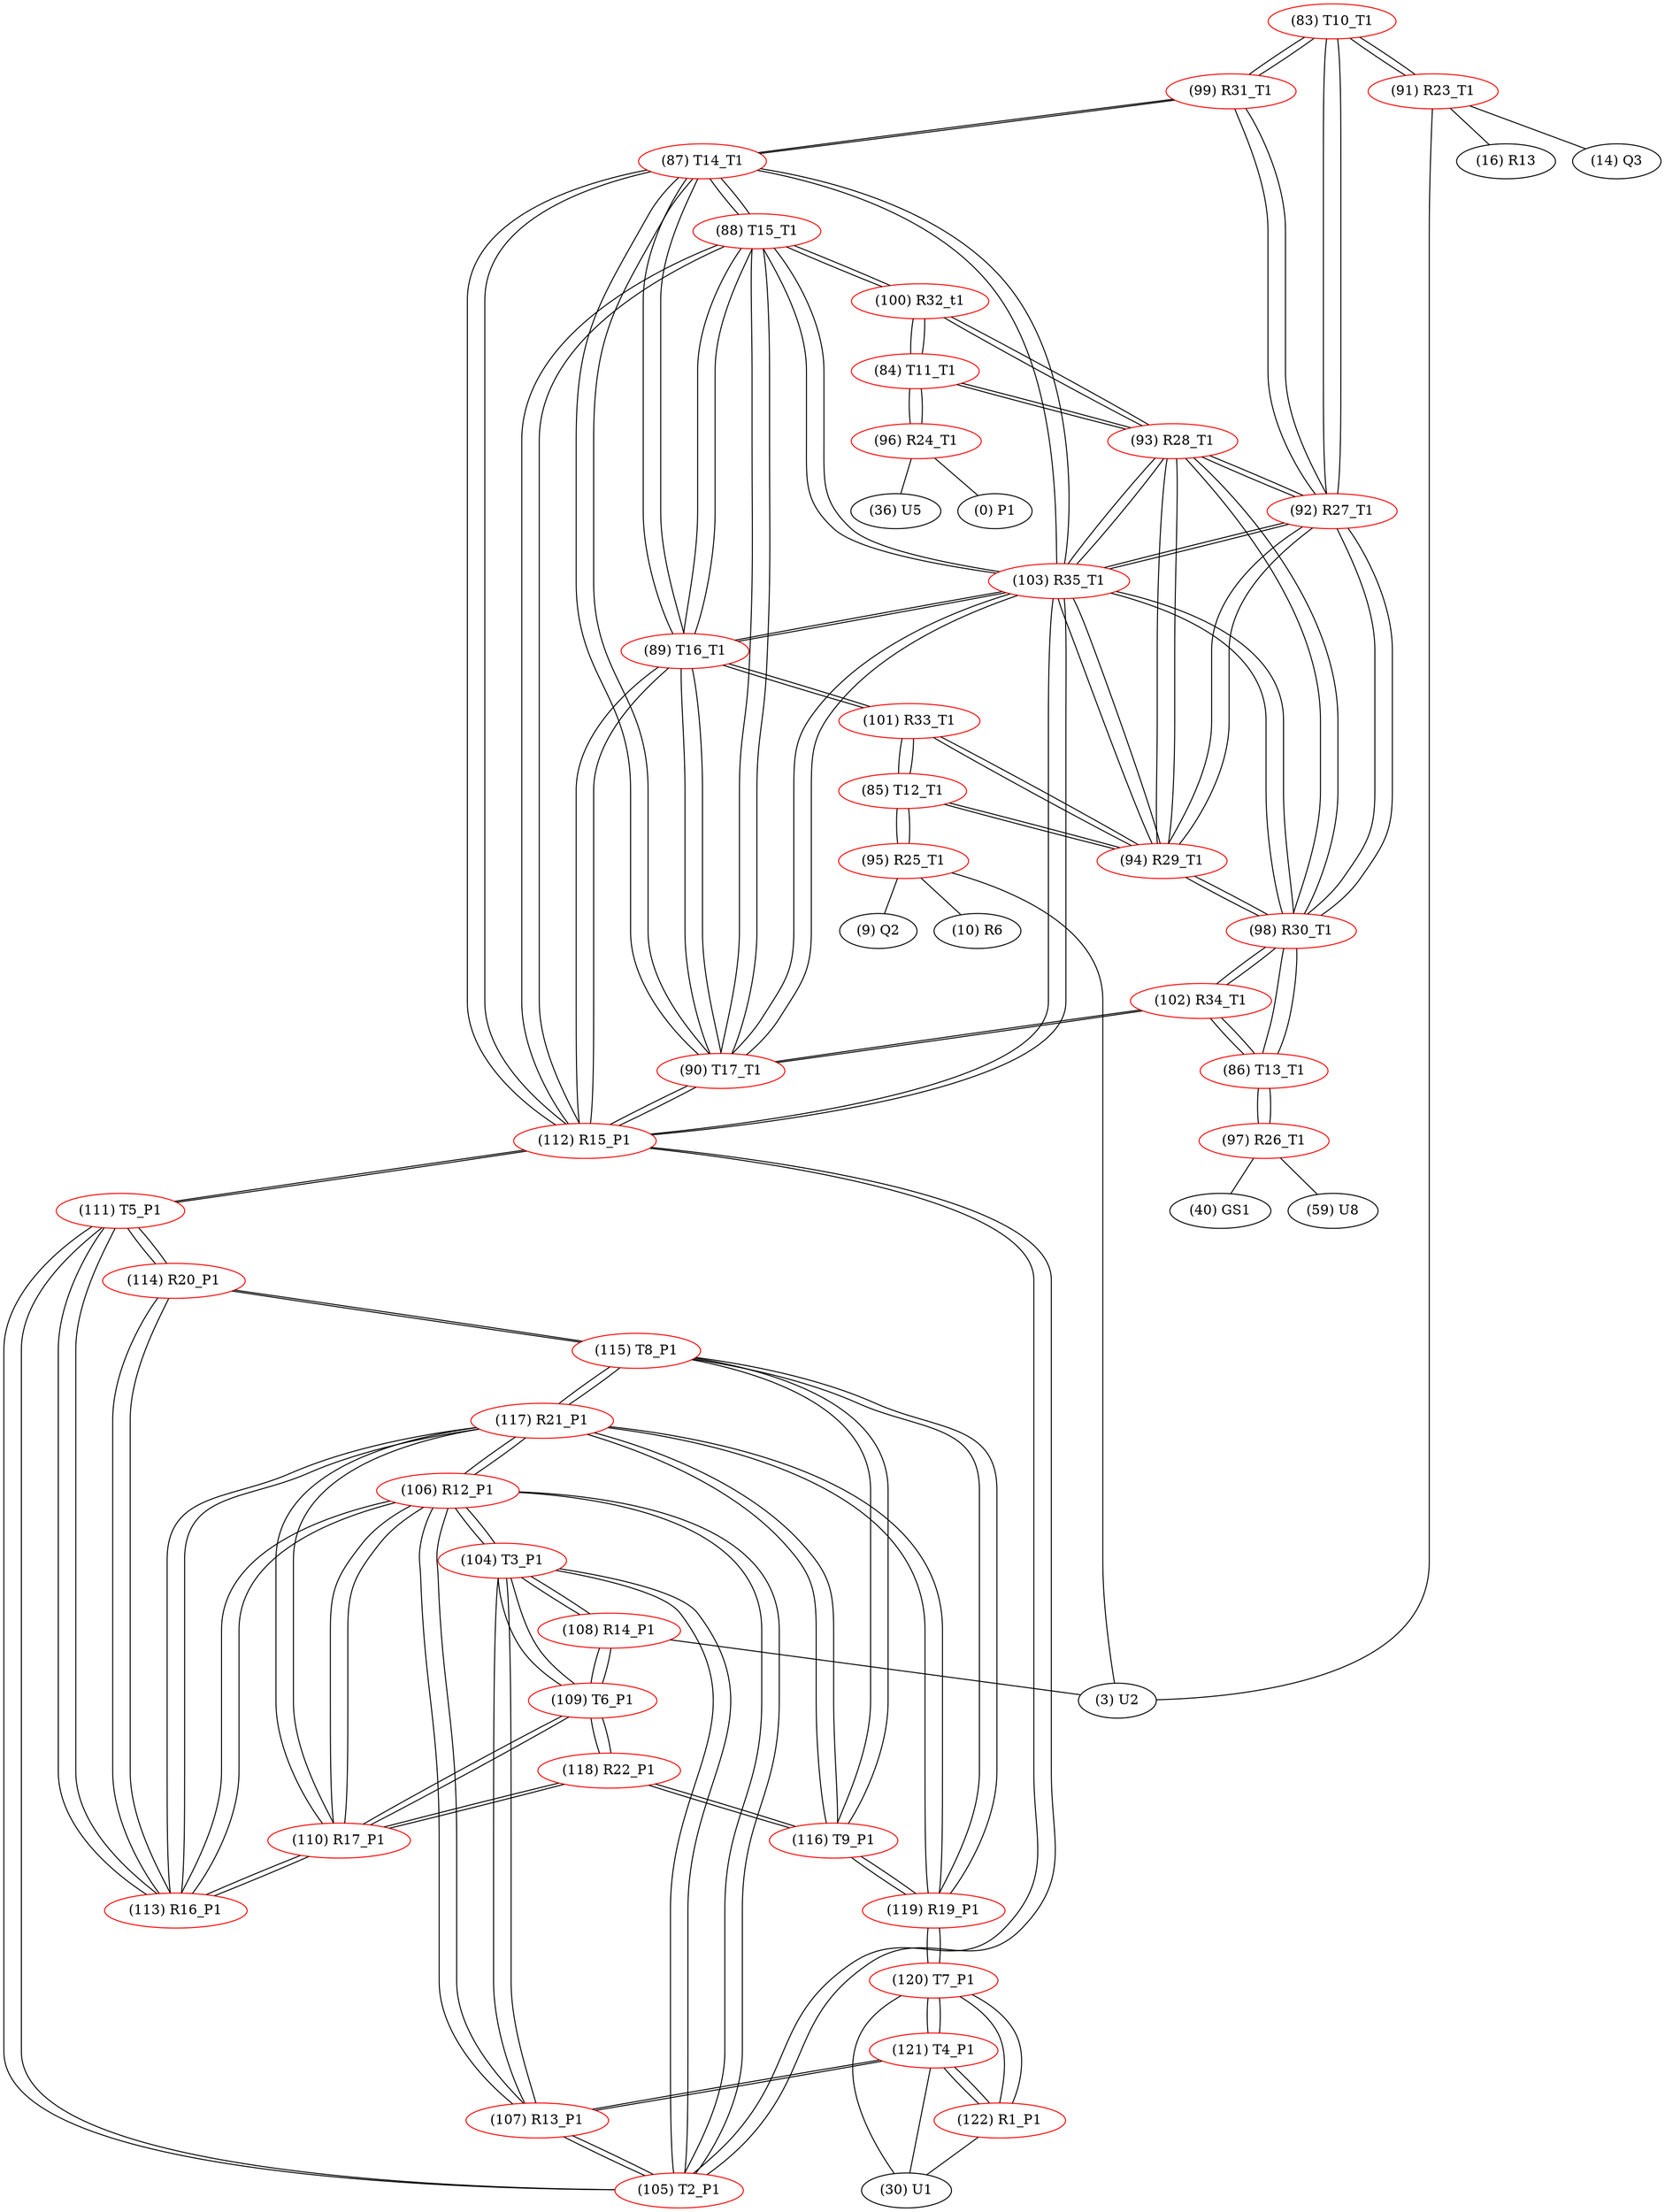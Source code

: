 graph {
	83 [label="(83) T10_T1" color=red]
	91 [label="(91) R23_T1"]
	99 [label="(99) R31_T1"]
	92 [label="(92) R27_T1"]
	84 [label="(84) T11_T1" color=red]
	96 [label="(96) R24_T1"]
	93 [label="(93) R28_T1"]
	100 [label="(100) R32_t1"]
	85 [label="(85) T12_T1" color=red]
	101 [label="(101) R33_T1"]
	94 [label="(94) R29_T1"]
	95 [label="(95) R25_T1"]
	86 [label="(86) T13_T1" color=red]
	98 [label="(98) R30_T1"]
	102 [label="(102) R34_T1"]
	97 [label="(97) R26_T1"]
	87 [label="(87) T14_T1" color=red]
	99 [label="(99) R31_T1"]
	112 [label="(112) R15_P1"]
	90 [label="(90) T17_T1"]
	103 [label="(103) R35_T1"]
	89 [label="(89) T16_T1"]
	88 [label="(88) T15_T1"]
	88 [label="(88) T15_T1" color=red]
	100 [label="(100) R32_t1"]
	112 [label="(112) R15_P1"]
	90 [label="(90) T17_T1"]
	103 [label="(103) R35_T1"]
	89 [label="(89) T16_T1"]
	87 [label="(87) T14_T1"]
	89 [label="(89) T16_T1" color=red]
	101 [label="(101) R33_T1"]
	112 [label="(112) R15_P1"]
	90 [label="(90) T17_T1"]
	103 [label="(103) R35_T1"]
	88 [label="(88) T15_T1"]
	87 [label="(87) T14_T1"]
	90 [label="(90) T17_T1" color=red]
	102 [label="(102) R34_T1"]
	112 [label="(112) R15_P1"]
	103 [label="(103) R35_T1"]
	89 [label="(89) T16_T1"]
	88 [label="(88) T15_T1"]
	87 [label="(87) T14_T1"]
	91 [label="(91) R23_T1" color=red]
	3 [label="(3) U2"]
	16 [label="(16) R13"]
	14 [label="(14) Q3"]
	83 [label="(83) T10_T1"]
	92 [label="(92) R27_T1" color=red]
	98 [label="(98) R30_T1"]
	103 [label="(103) R35_T1"]
	94 [label="(94) R29_T1"]
	93 [label="(93) R28_T1"]
	83 [label="(83) T10_T1"]
	99 [label="(99) R31_T1"]
	93 [label="(93) R28_T1" color=red]
	98 [label="(98) R30_T1"]
	103 [label="(103) R35_T1"]
	94 [label="(94) R29_T1"]
	92 [label="(92) R27_T1"]
	84 [label="(84) T11_T1"]
	100 [label="(100) R32_t1"]
	94 [label="(94) R29_T1" color=red]
	98 [label="(98) R30_T1"]
	103 [label="(103) R35_T1"]
	93 [label="(93) R28_T1"]
	92 [label="(92) R27_T1"]
	101 [label="(101) R33_T1"]
	85 [label="(85) T12_T1"]
	95 [label="(95) R25_T1" color=red]
	3 [label="(3) U2"]
	9 [label="(9) Q2"]
	10 [label="(10) R6"]
	85 [label="(85) T12_T1"]
	96 [label="(96) R24_T1" color=red]
	0 [label="(0) P1"]
	36 [label="(36) U5"]
	84 [label="(84) T11_T1"]
	97 [label="(97) R26_T1" color=red]
	59 [label="(59) U8"]
	40 [label="(40) GS1"]
	86 [label="(86) T13_T1"]
	98 [label="(98) R30_T1" color=red]
	103 [label="(103) R35_T1"]
	94 [label="(94) R29_T1"]
	93 [label="(93) R28_T1"]
	92 [label="(92) R27_T1"]
	102 [label="(102) R34_T1"]
	86 [label="(86) T13_T1"]
	99 [label="(99) R31_T1" color=red]
	83 [label="(83) T10_T1"]
	92 [label="(92) R27_T1"]
	87 [label="(87) T14_T1"]
	100 [label="(100) R32_t1" color=red]
	88 [label="(88) T15_T1"]
	84 [label="(84) T11_T1"]
	93 [label="(93) R28_T1"]
	101 [label="(101) R33_T1" color=red]
	89 [label="(89) T16_T1"]
	94 [label="(94) R29_T1"]
	85 [label="(85) T12_T1"]
	102 [label="(102) R34_T1" color=red]
	90 [label="(90) T17_T1"]
	98 [label="(98) R30_T1"]
	86 [label="(86) T13_T1"]
	103 [label="(103) R35_T1" color=red]
	98 [label="(98) R30_T1"]
	94 [label="(94) R29_T1"]
	93 [label="(93) R28_T1"]
	92 [label="(92) R27_T1"]
	112 [label="(112) R15_P1"]
	90 [label="(90) T17_T1"]
	89 [label="(89) T16_T1"]
	88 [label="(88) T15_T1"]
	87 [label="(87) T14_T1"]
	104 [label="(104) T3_P1" color=red]
	108 [label="(108) R14_P1"]
	109 [label="(109) T6_P1"]
	107 [label="(107) R13_P1"]
	106 [label="(106) R12_P1"]
	105 [label="(105) T2_P1"]
	105 [label="(105) T2_P1" color=red]
	107 [label="(107) R13_P1"]
	104 [label="(104) T3_P1"]
	106 [label="(106) R12_P1"]
	111 [label="(111) T5_P1"]
	112 [label="(112) R15_P1"]
	106 [label="(106) R12_P1" color=red]
	117 [label="(117) R21_P1"]
	113 [label="(113) R16_P1"]
	110 [label="(110) R17_P1"]
	107 [label="(107) R13_P1"]
	104 [label="(104) T3_P1"]
	105 [label="(105) T2_P1"]
	107 [label="(107) R13_P1" color=red]
	121 [label="(121) T4_P1"]
	104 [label="(104) T3_P1"]
	106 [label="(106) R12_P1"]
	105 [label="(105) T2_P1"]
	108 [label="(108) R14_P1" color=red]
	3 [label="(3) U2"]
	104 [label="(104) T3_P1"]
	109 [label="(109) T6_P1"]
	109 [label="(109) T6_P1" color=red]
	108 [label="(108) R14_P1"]
	104 [label="(104) T3_P1"]
	118 [label="(118) R22_P1"]
	110 [label="(110) R17_P1"]
	110 [label="(110) R17_P1" color=red]
	117 [label="(117) R21_P1"]
	113 [label="(113) R16_P1"]
	106 [label="(106) R12_P1"]
	118 [label="(118) R22_P1"]
	109 [label="(109) T6_P1"]
	111 [label="(111) T5_P1" color=red]
	105 [label="(105) T2_P1"]
	112 [label="(112) R15_P1"]
	113 [label="(113) R16_P1"]
	114 [label="(114) R20_P1"]
	112 [label="(112) R15_P1" color=red]
	90 [label="(90) T17_T1"]
	103 [label="(103) R35_T1"]
	89 [label="(89) T16_T1"]
	88 [label="(88) T15_T1"]
	87 [label="(87) T14_T1"]
	105 [label="(105) T2_P1"]
	111 [label="(111) T5_P1"]
	113 [label="(113) R16_P1" color=red]
	117 [label="(117) R21_P1"]
	106 [label="(106) R12_P1"]
	110 [label="(110) R17_P1"]
	111 [label="(111) T5_P1"]
	114 [label="(114) R20_P1"]
	114 [label="(114) R20_P1" color=red]
	115 [label="(115) T8_P1"]
	113 [label="(113) R16_P1"]
	111 [label="(111) T5_P1"]
	115 [label="(115) T8_P1" color=red]
	116 [label="(116) T9_P1"]
	117 [label="(117) R21_P1"]
	119 [label="(119) R19_P1"]
	114 [label="(114) R20_P1"]
	116 [label="(116) T9_P1" color=red]
	118 [label="(118) R22_P1"]
	117 [label="(117) R21_P1"]
	115 [label="(115) T8_P1"]
	119 [label="(119) R19_P1"]
	117 [label="(117) R21_P1" color=red]
	113 [label="(113) R16_P1"]
	106 [label="(106) R12_P1"]
	110 [label="(110) R17_P1"]
	116 [label="(116) T9_P1"]
	115 [label="(115) T8_P1"]
	119 [label="(119) R19_P1"]
	118 [label="(118) R22_P1" color=red]
	116 [label="(116) T9_P1"]
	109 [label="(109) T6_P1"]
	110 [label="(110) R17_P1"]
	119 [label="(119) R19_P1" color=red]
	116 [label="(116) T9_P1"]
	117 [label="(117) R21_P1"]
	115 [label="(115) T8_P1"]
	120 [label="(120) T7_P1"]
	120 [label="(120) T7_P1" color=red]
	122 [label="(122) R1_P1"]
	121 [label="(121) T4_P1"]
	30 [label="(30) U1"]
	119 [label="(119) R19_P1"]
	121 [label="(121) T4_P1" color=red]
	107 [label="(107) R13_P1"]
	122 [label="(122) R1_P1"]
	120 [label="(120) T7_P1"]
	30 [label="(30) U1"]
	122 [label="(122) R1_P1" color=red]
	121 [label="(121) T4_P1"]
	120 [label="(120) T7_P1"]
	30 [label="(30) U1"]
	83 -- 91
	83 -- 99
	83 -- 92
	84 -- 96
	84 -- 93
	84 -- 100
	85 -- 101
	85 -- 94
	85 -- 95
	86 -- 98
	86 -- 102
	86 -- 97
	87 -- 99
	87 -- 112
	87 -- 90
	87 -- 103
	87 -- 89
	87 -- 88
	88 -- 100
	88 -- 112
	88 -- 90
	88 -- 103
	88 -- 89
	88 -- 87
	89 -- 101
	89 -- 112
	89 -- 90
	89 -- 103
	89 -- 88
	89 -- 87
	90 -- 102
	90 -- 112
	90 -- 103
	90 -- 89
	90 -- 88
	90 -- 87
	91 -- 3
	91 -- 16
	91 -- 14
	91 -- 83
	92 -- 98
	92 -- 103
	92 -- 94
	92 -- 93
	92 -- 83
	92 -- 99
	93 -- 98
	93 -- 103
	93 -- 94
	93 -- 92
	93 -- 84
	93 -- 100
	94 -- 98
	94 -- 103
	94 -- 93
	94 -- 92
	94 -- 101
	94 -- 85
	95 -- 3
	95 -- 9
	95 -- 10
	95 -- 85
	96 -- 0
	96 -- 36
	96 -- 84
	97 -- 59
	97 -- 40
	97 -- 86
	98 -- 103
	98 -- 94
	98 -- 93
	98 -- 92
	98 -- 102
	98 -- 86
	99 -- 83
	99 -- 92
	99 -- 87
	100 -- 88
	100 -- 84
	100 -- 93
	101 -- 89
	101 -- 94
	101 -- 85
	102 -- 90
	102 -- 98
	102 -- 86
	103 -- 98
	103 -- 94
	103 -- 93
	103 -- 92
	103 -- 112
	103 -- 90
	103 -- 89
	103 -- 88
	103 -- 87
	104 -- 108
	104 -- 109
	104 -- 107
	104 -- 106
	104 -- 105
	105 -- 107
	105 -- 104
	105 -- 106
	105 -- 111
	105 -- 112
	106 -- 117
	106 -- 113
	106 -- 110
	106 -- 107
	106 -- 104
	106 -- 105
	107 -- 121
	107 -- 104
	107 -- 106
	107 -- 105
	108 -- 3
	108 -- 104
	108 -- 109
	109 -- 108
	109 -- 104
	109 -- 118
	109 -- 110
	110 -- 117
	110 -- 113
	110 -- 106
	110 -- 118
	110 -- 109
	111 -- 105
	111 -- 112
	111 -- 113
	111 -- 114
	112 -- 90
	112 -- 103
	112 -- 89
	112 -- 88
	112 -- 87
	112 -- 105
	112 -- 111
	113 -- 117
	113 -- 106
	113 -- 110
	113 -- 111
	113 -- 114
	114 -- 115
	114 -- 113
	114 -- 111
	115 -- 116
	115 -- 117
	115 -- 119
	115 -- 114
	116 -- 118
	116 -- 117
	116 -- 115
	116 -- 119
	117 -- 113
	117 -- 106
	117 -- 110
	117 -- 116
	117 -- 115
	117 -- 119
	118 -- 116
	118 -- 109
	118 -- 110
	119 -- 116
	119 -- 117
	119 -- 115
	119 -- 120
	120 -- 122
	120 -- 121
	120 -- 30
	120 -- 119
	121 -- 107
	121 -- 122
	121 -- 120
	121 -- 30
	122 -- 121
	122 -- 120
	122 -- 30
}